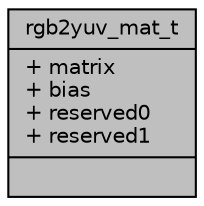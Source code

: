 digraph "rgb2yuv_mat_t"
{
 // INTERACTIVE_SVG=YES
 // LATEX_PDF_SIZE
  bgcolor="transparent";
  edge [fontname="Helvetica",fontsize="10",labelfontname="Helvetica",labelfontsize="10"];
  node [fontname="Helvetica",fontsize="10",shape=record];
  Node1 [label="{rgb2yuv_mat_t\n|+ matrix\l+ bias\l+ reserved0\l+ reserved1\l|}",height=0.2,width=0.4,color="black", fillcolor="grey75", style="filled", fontcolor="black",tooltip="The rgb2yuv matrix parameters. The rgb2yuv_mat is defined as below [Y - bias[0], U - bias[1],..."];
}
